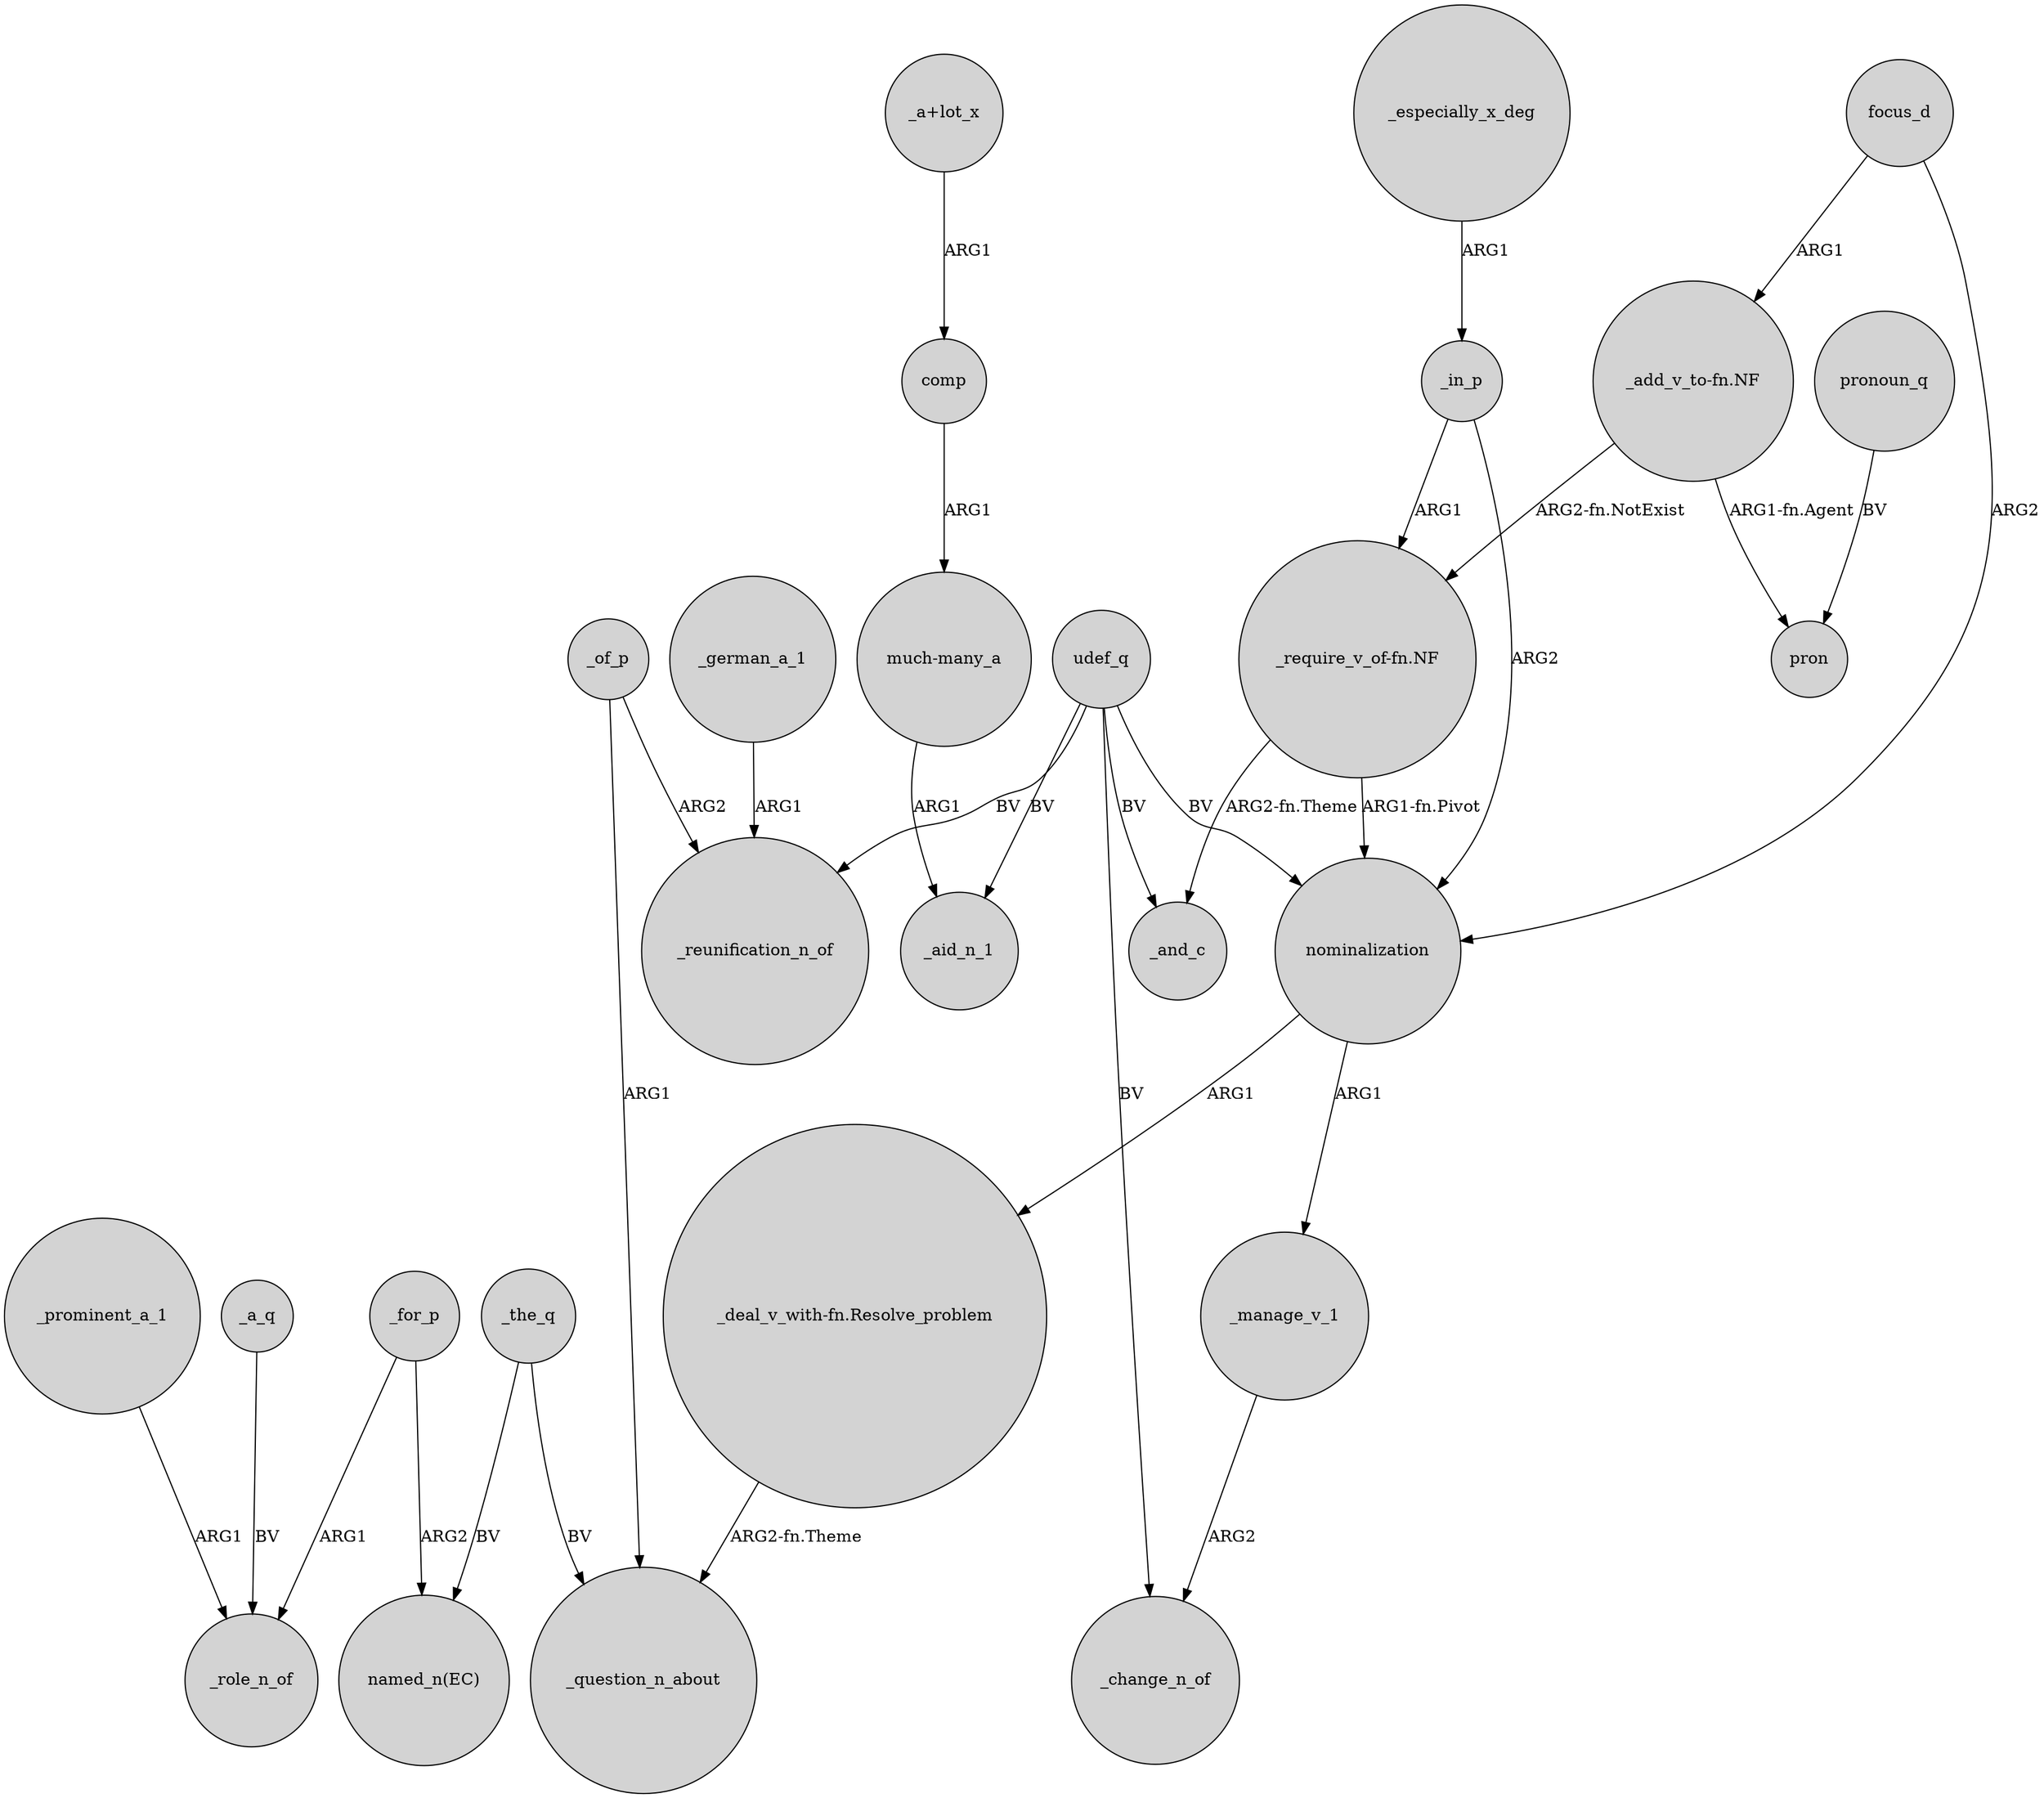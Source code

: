 digraph {
	node [shape=circle style=filled]
	_prominent_a_1 -> _role_n_of [label=ARG1]
	"_require_v_of-fn.NF" -> _and_c [label="ARG2-fn.Theme"]
	_of_p -> _reunification_n_of [label=ARG2]
	_the_q -> "named_n(EC)" [label=BV]
	_a_q -> _role_n_of [label=BV]
	nominalization -> "_deal_v_with-fn.Resolve_problem" [label=ARG1]
	_german_a_1 -> _reunification_n_of [label=ARG1]
	"much-many_a" -> _aid_n_1 [label=ARG1]
	"_require_v_of-fn.NF" -> nominalization [label="ARG1-fn.Pivot"]
	focus_d -> nominalization [label=ARG2]
	_for_p -> _role_n_of [label=ARG1]
	pronoun_q -> pron [label=BV]
	udef_q -> _change_n_of [label=BV]
	comp -> "much-many_a" [label=ARG1]
	"_deal_v_with-fn.Resolve_problem" -> _question_n_about [label="ARG2-fn.Theme"]
	_in_p -> "_require_v_of-fn.NF" [label=ARG1]
	"_add_v_to-fn.NF" -> "_require_v_of-fn.NF" [label="ARG2-fn.NotExist"]
	"_add_v_to-fn.NF" -> pron [label="ARG1-fn.Agent"]
	udef_q -> nominalization [label=BV]
	_for_p -> "named_n(EC)" [label=ARG2]
	"_a+lot_x" -> comp [label=ARG1]
	_especially_x_deg -> _in_p [label=ARG1]
	_of_p -> _question_n_about [label=ARG1]
	udef_q -> _reunification_n_of [label=BV]
	udef_q -> _aid_n_1 [label=BV]
	_manage_v_1 -> _change_n_of [label=ARG2]
	focus_d -> "_add_v_to-fn.NF" [label=ARG1]
	_in_p -> nominalization [label=ARG2]
	udef_q -> _and_c [label=BV]
	nominalization -> _manage_v_1 [label=ARG1]
	_the_q -> _question_n_about [label=BV]
}
